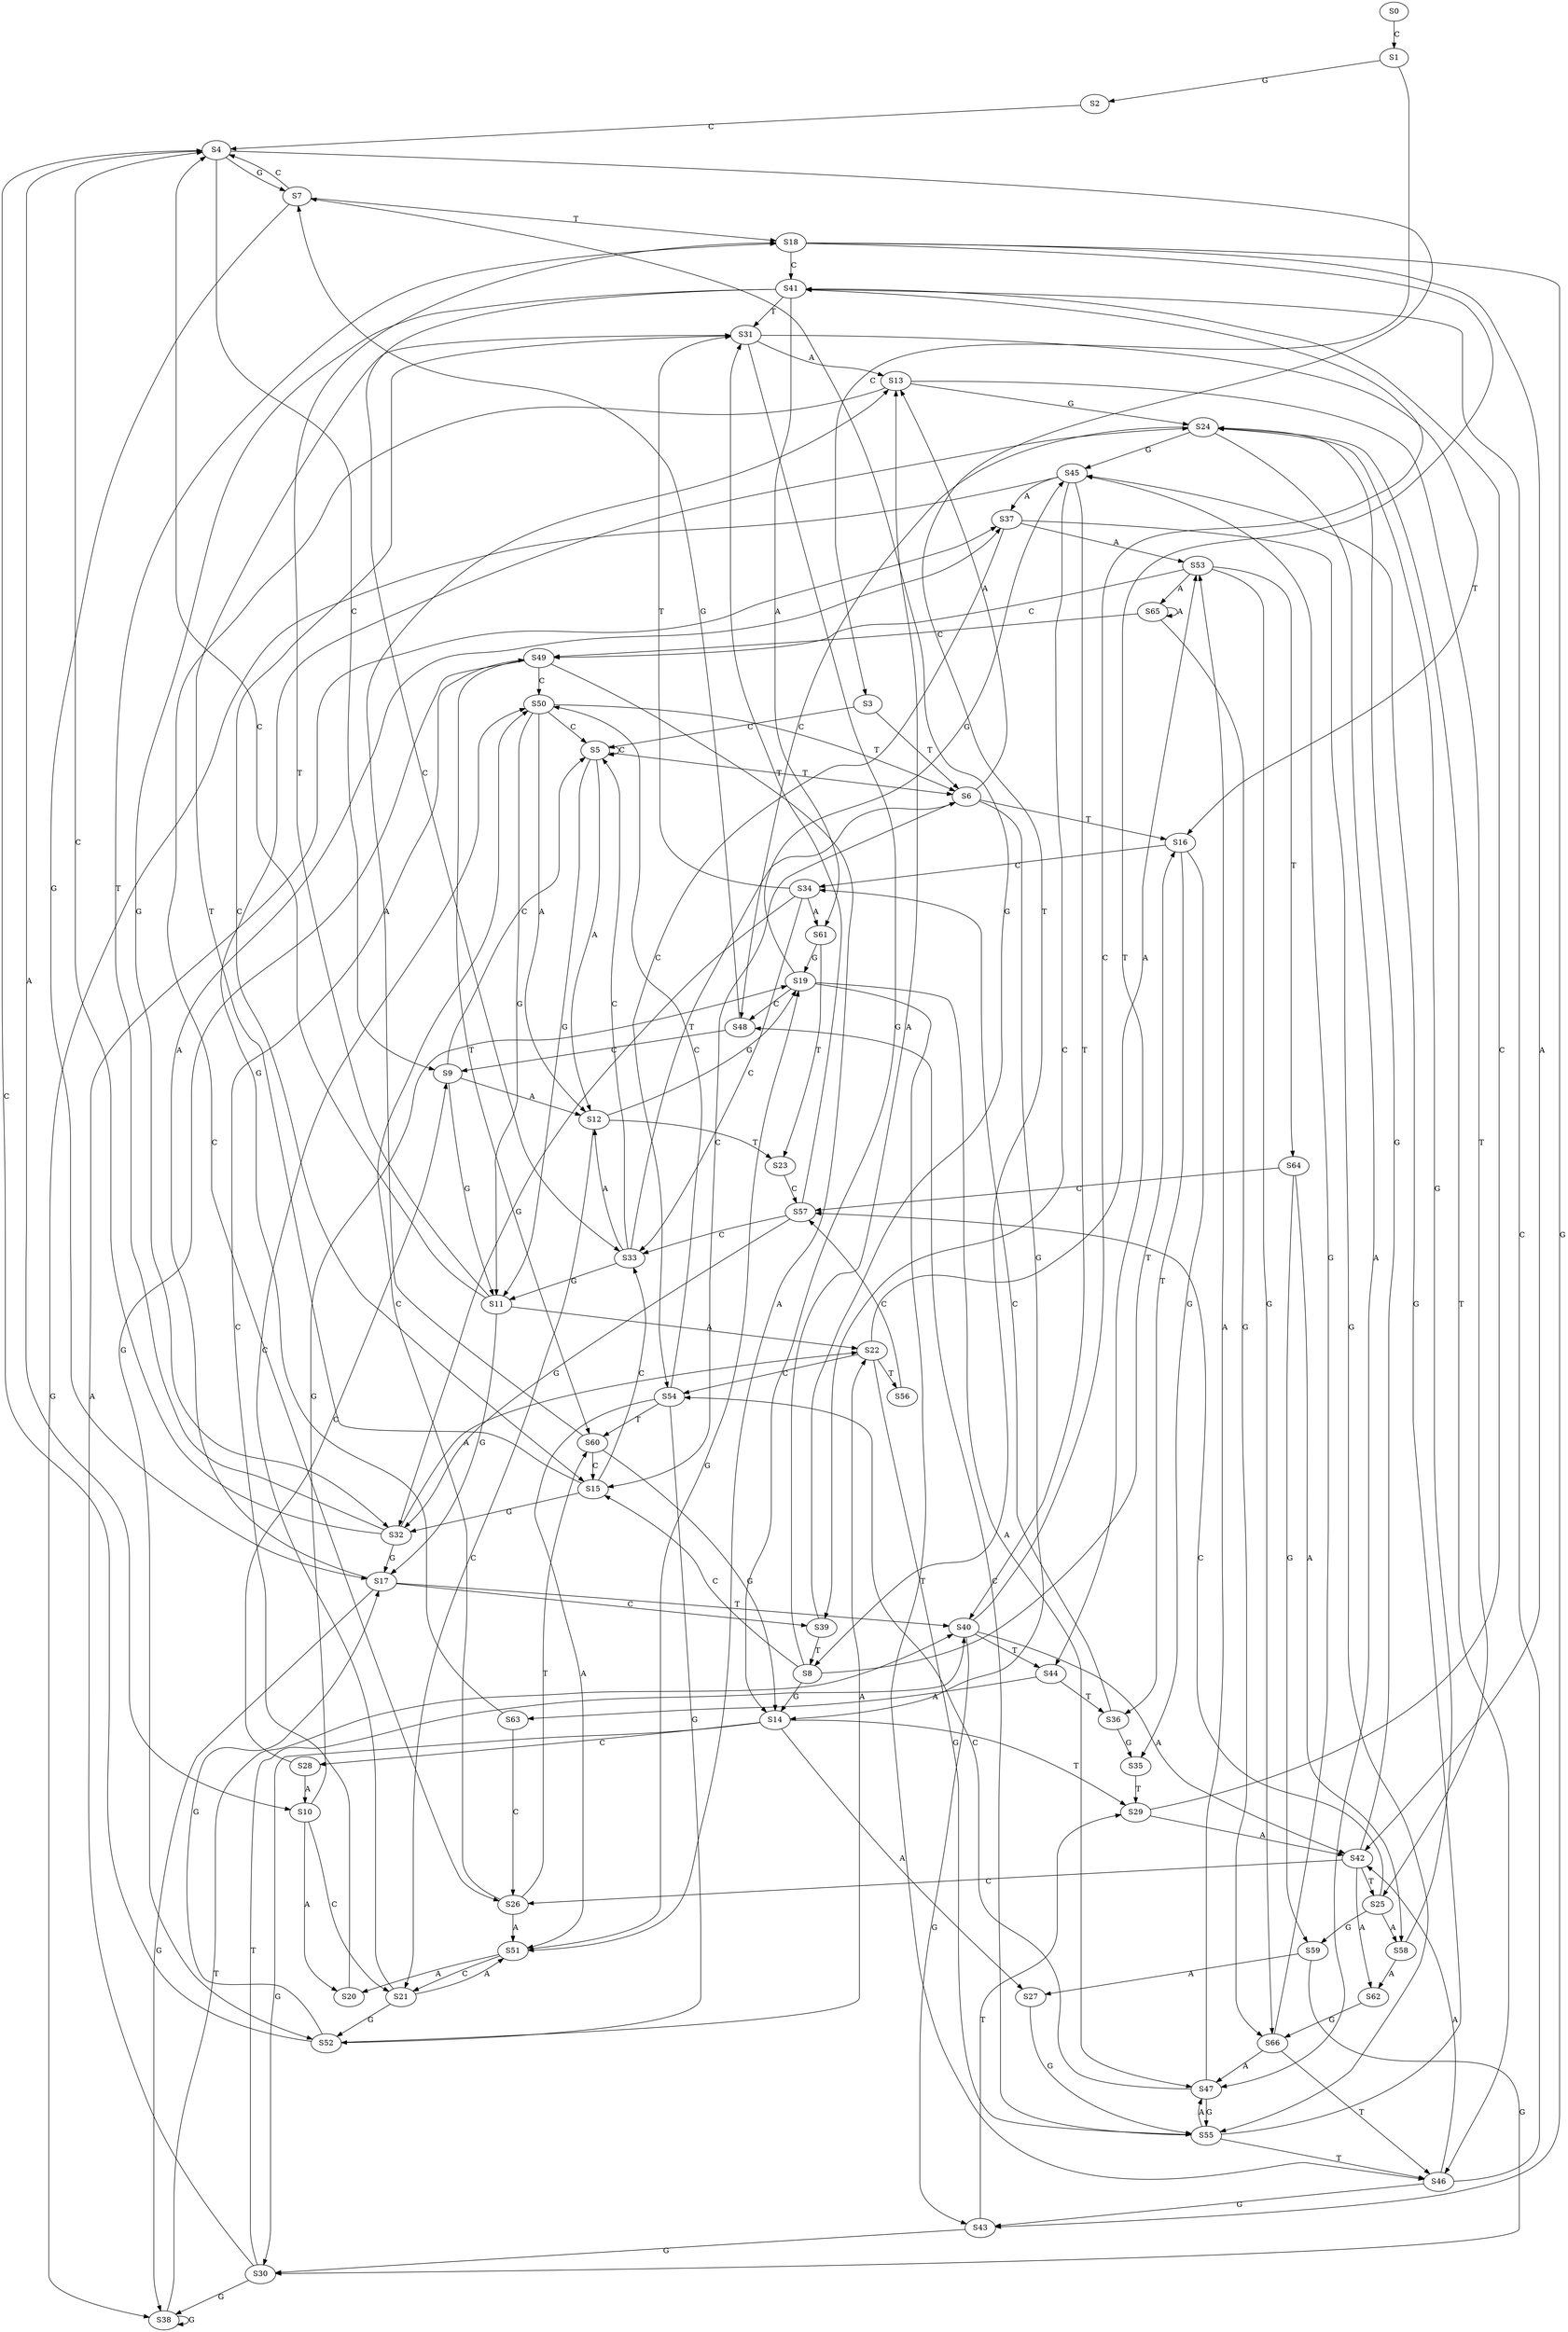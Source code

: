 strict digraph  {
	S0 -> S1 [ label = C ];
	S1 -> S2 [ label = G ];
	S1 -> S3 [ label = C ];
	S2 -> S4 [ label = C ];
	S3 -> S5 [ label = C ];
	S3 -> S6 [ label = T ];
	S4 -> S7 [ label = G ];
	S4 -> S8 [ label = T ];
	S4 -> S9 [ label = C ];
	S4 -> S10 [ label = A ];
	S5 -> S11 [ label = G ];
	S5 -> S5 [ label = C ];
	S5 -> S12 [ label = A ];
	S5 -> S6 [ label = T ];
	S6 -> S13 [ label = A ];
	S6 -> S14 [ label = G ];
	S6 -> S15 [ label = C ];
	S6 -> S16 [ label = T ];
	S7 -> S17 [ label = G ];
	S7 -> S4 [ label = C ];
	S7 -> S18 [ label = T ];
	S8 -> S13 [ label = A ];
	S8 -> S15 [ label = C ];
	S8 -> S16 [ label = T ];
	S8 -> S14 [ label = G ];
	S9 -> S11 [ label = G ];
	S9 -> S12 [ label = A ];
	S9 -> S5 [ label = C ];
	S10 -> S19 [ label = G ];
	S10 -> S20 [ label = A ];
	S10 -> S21 [ label = C ];
	S11 -> S22 [ label = A ];
	S11 -> S17 [ label = G ];
	S11 -> S18 [ label = T ];
	S11 -> S4 [ label = C ];
	S12 -> S19 [ label = G ];
	S12 -> S23 [ label = T ];
	S12 -> S21 [ label = C ];
	S13 -> S24 [ label = G ];
	S13 -> S25 [ label = T ];
	S13 -> S26 [ label = C ];
	S14 -> S27 [ label = A ];
	S14 -> S28 [ label = C ];
	S14 -> S29 [ label = T ];
	S14 -> S30 [ label = G ];
	S15 -> S31 [ label = T ];
	S15 -> S32 [ label = G ];
	S15 -> S33 [ label = C ];
	S16 -> S34 [ label = C ];
	S16 -> S35 [ label = G ];
	S16 -> S36 [ label = T ];
	S17 -> S37 [ label = A ];
	S17 -> S38 [ label = G ];
	S17 -> S39 [ label = C ];
	S17 -> S40 [ label = T ];
	S18 -> S41 [ label = C ];
	S18 -> S42 [ label = A ];
	S18 -> S43 [ label = G ];
	S18 -> S44 [ label = T ];
	S19 -> S45 [ label = G ];
	S19 -> S46 [ label = T ];
	S19 -> S47 [ label = A ];
	S19 -> S48 [ label = C ];
	S20 -> S49 [ label = C ];
	S21 -> S50 [ label = C ];
	S21 -> S51 [ label = A ];
	S21 -> S52 [ label = G ];
	S22 -> S53 [ label = A ];
	S22 -> S54 [ label = C ];
	S22 -> S55 [ label = G ];
	S22 -> S56 [ label = T ];
	S23 -> S57 [ label = C ];
	S24 -> S46 [ label = T ];
	S24 -> S47 [ label = A ];
	S24 -> S48 [ label = C ];
	S24 -> S45 [ label = G ];
	S25 -> S57 [ label = C ];
	S25 -> S58 [ label = A ];
	S25 -> S59 [ label = G ];
	S26 -> S50 [ label = C ];
	S26 -> S60 [ label = T ];
	S26 -> S51 [ label = A ];
	S27 -> S55 [ label = G ];
	S28 -> S9 [ label = C ];
	S28 -> S10 [ label = A ];
	S29 -> S41 [ label = C ];
	S29 -> S42 [ label = A ];
	S30 -> S40 [ label = T ];
	S30 -> S38 [ label = G ];
	S30 -> S37 [ label = A ];
	S31 -> S14 [ label = G ];
	S31 -> S15 [ label = C ];
	S31 -> S13 [ label = A ];
	S31 -> S16 [ label = T ];
	S32 -> S17 [ label = G ];
	S32 -> S18 [ label = T ];
	S32 -> S4 [ label = C ];
	S32 -> S22 [ label = A ];
	S33 -> S5 [ label = C ];
	S33 -> S12 [ label = A ];
	S33 -> S6 [ label = T ];
	S33 -> S11 [ label = G ];
	S34 -> S61 [ label = A ];
	S34 -> S31 [ label = T ];
	S34 -> S33 [ label = C ];
	S34 -> S32 [ label = G ];
	S35 -> S29 [ label = T ];
	S36 -> S35 [ label = G ];
	S36 -> S34 [ label = C ];
	S37 -> S53 [ label = A ];
	S37 -> S54 [ label = C ];
	S37 -> S55 [ label = G ];
	S38 -> S40 [ label = T ];
	S38 -> S38 [ label = G ];
	S39 -> S8 [ label = T ];
	S39 -> S7 [ label = G ];
	S40 -> S42 [ label = A ];
	S40 -> S43 [ label = G ];
	S40 -> S44 [ label = T ];
	S40 -> S41 [ label = C ];
	S41 -> S31 [ label = T ];
	S41 -> S32 [ label = G ];
	S41 -> S61 [ label = A ];
	S41 -> S33 [ label = C ];
	S42 -> S25 [ label = T ];
	S42 -> S24 [ label = G ];
	S42 -> S62 [ label = A ];
	S42 -> S26 [ label = C ];
	S43 -> S29 [ label = T ];
	S43 -> S30 [ label = G ];
	S44 -> S63 [ label = A ];
	S44 -> S36 [ label = T ];
	S45 -> S37 [ label = A ];
	S45 -> S40 [ label = T ];
	S45 -> S39 [ label = C ];
	S45 -> S38 [ label = G ];
	S46 -> S42 [ label = A ];
	S46 -> S41 [ label = C ];
	S46 -> S43 [ label = G ];
	S47 -> S53 [ label = A ];
	S47 -> S54 [ label = C ];
	S47 -> S55 [ label = G ];
	S48 -> S9 [ label = C ];
	S48 -> S7 [ label = G ];
	S49 -> S51 [ label = A ];
	S49 -> S50 [ label = C ];
	S49 -> S52 [ label = G ];
	S49 -> S60 [ label = T ];
	S50 -> S5 [ label = C ];
	S50 -> S12 [ label = A ];
	S50 -> S6 [ label = T ];
	S50 -> S11 [ label = G ];
	S51 -> S19 [ label = G ];
	S51 -> S21 [ label = C ];
	S51 -> S20 [ label = A ];
	S52 -> S17 [ label = G ];
	S52 -> S22 [ label = A ];
	S52 -> S4 [ label = C ];
	S53 -> S64 [ label = T ];
	S53 -> S49 [ label = C ];
	S53 -> S65 [ label = A ];
	S53 -> S66 [ label = G ];
	S54 -> S60 [ label = T ];
	S54 -> S52 [ label = G ];
	S54 -> S50 [ label = C ];
	S54 -> S51 [ label = A ];
	S55 -> S46 [ label = T ];
	S55 -> S47 [ label = A ];
	S55 -> S45 [ label = G ];
	S55 -> S48 [ label = C ];
	S56 -> S57 [ label = C ];
	S57 -> S33 [ label = C ];
	S57 -> S32 [ label = G ];
	S57 -> S31 [ label = T ];
	S58 -> S24 [ label = G ];
	S58 -> S62 [ label = A ];
	S59 -> S30 [ label = G ];
	S59 -> S27 [ label = A ];
	S60 -> S13 [ label = A ];
	S60 -> S15 [ label = C ];
	S60 -> S14 [ label = G ];
	S61 -> S23 [ label = T ];
	S61 -> S19 [ label = G ];
	S62 -> S66 [ label = G ];
	S63 -> S26 [ label = C ];
	S63 -> S24 [ label = G ];
	S64 -> S58 [ label = A ];
	S64 -> S57 [ label = C ];
	S64 -> S59 [ label = G ];
	S65 -> S66 [ label = G ];
	S65 -> S49 [ label = C ];
	S65 -> S65 [ label = A ];
	S66 -> S46 [ label = T ];
	S66 -> S47 [ label = A ];
	S66 -> S45 [ label = G ];
}
